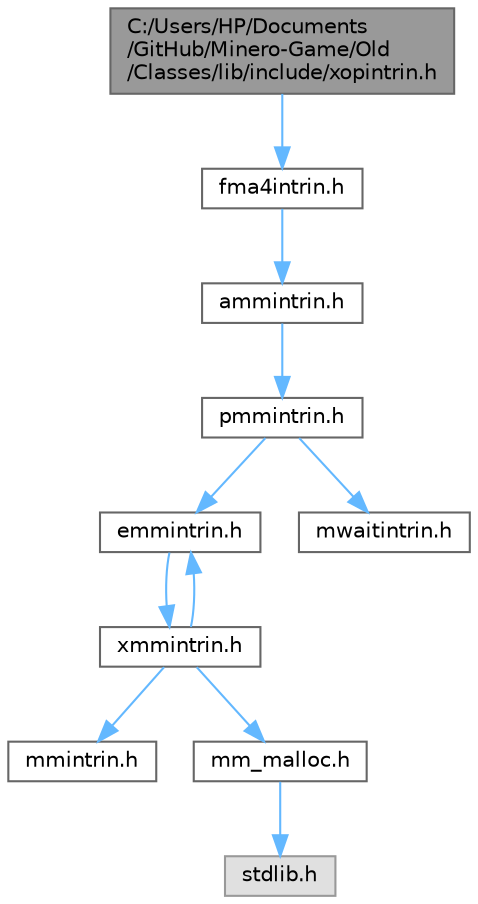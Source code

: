 digraph "C:/Users/HP/Documents/GitHub/Minero-Game/Old/Classes/lib/include/xopintrin.h"
{
 // LATEX_PDF_SIZE
  bgcolor="transparent";
  edge [fontname=Helvetica,fontsize=10,labelfontname=Helvetica,labelfontsize=10];
  node [fontname=Helvetica,fontsize=10,shape=box,height=0.2,width=0.4];
  Node1 [id="Node000001",label="C:/Users/HP/Documents\l/GitHub/Minero-Game/Old\l/Classes/lib/include/xopintrin.h",height=0.2,width=0.4,color="gray40", fillcolor="grey60", style="filled", fontcolor="black",tooltip=" "];
  Node1 -> Node2 [id="edge1_Node000001_Node000002",color="steelblue1",style="solid",tooltip=" "];
  Node2 [id="Node000002",label="fma4intrin.h",height=0.2,width=0.4,color="grey40", fillcolor="white", style="filled",URL="$_old_2_classes_2lib_2include_2fma4intrin_8h.html",tooltip=" "];
  Node2 -> Node3 [id="edge2_Node000002_Node000003",color="steelblue1",style="solid",tooltip=" "];
  Node3 [id="Node000003",label="ammintrin.h",height=0.2,width=0.4,color="grey40", fillcolor="white", style="filled",URL="$_old_2_classes_2lib_2include_2ammintrin_8h.html",tooltip=" "];
  Node3 -> Node4 [id="edge3_Node000003_Node000004",color="steelblue1",style="solid",tooltip=" "];
  Node4 [id="Node000004",label="pmmintrin.h",height=0.2,width=0.4,color="grey40", fillcolor="white", style="filled",URL="$_old_2_classes_2lib_2include_2pmmintrin_8h.html",tooltip=" "];
  Node4 -> Node5 [id="edge4_Node000004_Node000005",color="steelblue1",style="solid",tooltip=" "];
  Node5 [id="Node000005",label="emmintrin.h",height=0.2,width=0.4,color="grey40", fillcolor="white", style="filled",URL="$_old_2_classes_2lib_2include_2emmintrin_8h.html",tooltip=" "];
  Node5 -> Node6 [id="edge5_Node000005_Node000006",color="steelblue1",style="solid",tooltip=" "];
  Node6 [id="Node000006",label="xmmintrin.h",height=0.2,width=0.4,color="grey40", fillcolor="white", style="filled",URL="$_old_2_classes_2lib_2include_2xmmintrin_8h.html",tooltip=" "];
  Node6 -> Node7 [id="edge6_Node000006_Node000007",color="steelblue1",style="solid",tooltip=" "];
  Node7 [id="Node000007",label="mmintrin.h",height=0.2,width=0.4,color="grey40", fillcolor="white", style="filled",URL="$_old_2_classes_2lib_2include_2mmintrin_8h.html",tooltip=" "];
  Node6 -> Node8 [id="edge7_Node000006_Node000008",color="steelblue1",style="solid",tooltip=" "];
  Node8 [id="Node000008",label="mm_malloc.h",height=0.2,width=0.4,color="grey40", fillcolor="white", style="filled",URL="$_old_2_classes_2lib_2include_2mm__malloc_8h.html",tooltip=" "];
  Node8 -> Node9 [id="edge8_Node000008_Node000009",color="steelblue1",style="solid",tooltip=" "];
  Node9 [id="Node000009",label="stdlib.h",height=0.2,width=0.4,color="grey60", fillcolor="#E0E0E0", style="filled",tooltip=" "];
  Node6 -> Node5 [id="edge9_Node000006_Node000005",color="steelblue1",style="solid",tooltip=" "];
  Node4 -> Node10 [id="edge10_Node000004_Node000010",color="steelblue1",style="solid",tooltip=" "];
  Node10 [id="Node000010",label="mwaitintrin.h",height=0.2,width=0.4,color="grey40", fillcolor="white", style="filled",URL="$_old_2_classes_2lib_2include_2mwaitintrin_8h.html",tooltip=" "];
}

